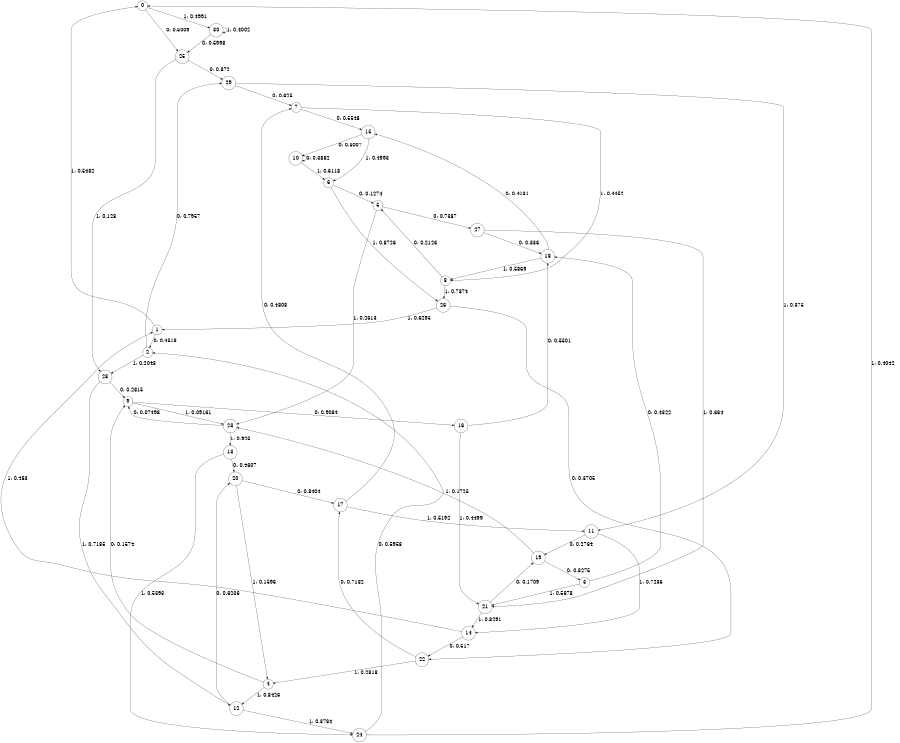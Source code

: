 digraph "ch21faceL6" {
size = "6,8.5";
ratio = "fill";
node [shape = circle];
node [fontsize = 24];
edge [fontsize = 24];
0 -> 25 [label = "0: 0.5009   "];
0 -> 30 [label = "1: 0.4991   "];
1 -> 2 [label = "0: 0.4518   "];
1 -> 0 [label = "1: 0.5482   "];
2 -> 29 [label = "0: 0.7957   "];
2 -> 28 [label = "1: 0.2043   "];
3 -> 18 [label = "0: 0.4322   "];
3 -> 21 [label = "1: 0.5678   "];
4 -> 9 [label = "0: 0.1574   "];
4 -> 12 [label = "1: 0.8426   "];
5 -> 27 [label = "0: 0.7387   "];
5 -> 23 [label = "1: 0.2613   "];
6 -> 5 [label = "0: 0.1274   "];
6 -> 26 [label = "1: 0.8726   "];
7 -> 15 [label = "0: 0.5548   "];
7 -> 8 [label = "1: 0.4452   "];
8 -> 5 [label = "0: 0.2126   "];
8 -> 26 [label = "1: 0.7874   "];
9 -> 16 [label = "0: 0.9084   "];
9 -> 23 [label = "1: 0.09161  "];
10 -> 10 [label = "0: 0.3882   "];
10 -> 6 [label = "1: 0.6118   "];
11 -> 19 [label = "0: 0.2764   "];
11 -> 14 [label = "1: 0.7236   "];
12 -> 20 [label = "0: 0.6236   "];
12 -> 24 [label = "1: 0.3764   "];
13 -> 20 [label = "0: 0.4607   "];
13 -> 24 [label = "1: 0.5393   "];
14 -> 22 [label = "0: 0.517    "];
14 -> 1 [label = "1: 0.483    "];
15 -> 10 [label = "0: 0.5007   "];
15 -> 6 [label = "1: 0.4993   "];
16 -> 18 [label = "0: 0.5501   "];
16 -> 21 [label = "1: 0.4499   "];
17 -> 7 [label = "0: 0.4808   "];
17 -> 11 [label = "1: 0.5192   "];
18 -> 15 [label = "0: 0.4131   "];
18 -> 8 [label = "1: 0.5869   "];
19 -> 3 [label = "0: 0.8275   "];
19 -> 23 [label = "1: 0.1725   "];
20 -> 17 [label = "0: 0.8404   "];
20 -> 4 [label = "1: 0.1596   "];
21 -> 19 [label = "0: 0.1709   "];
21 -> 14 [label = "1: 0.8291   "];
22 -> 17 [label = "0: 0.7182   "];
22 -> 4 [label = "1: 0.2818   "];
23 -> 9 [label = "0: 0.07498  "];
23 -> 13 [label = "1: 0.925    "];
24 -> 2 [label = "0: 0.5958   "];
24 -> 0 [label = "1: 0.4042   "];
25 -> 29 [label = "0: 0.872    "];
25 -> 28 [label = "1: 0.128    "];
26 -> 22 [label = "0: 0.3705   "];
26 -> 1 [label = "1: 0.6295   "];
27 -> 18 [label = "0: 0.336    "];
27 -> 21 [label = "1: 0.664    "];
28 -> 9 [label = "0: 0.2815   "];
28 -> 12 [label = "1: 0.7185   "];
29 -> 7 [label = "0: 0.625    "];
29 -> 11 [label = "1: 0.375    "];
30 -> 25 [label = "0: 0.5998   "];
30 -> 30 [label = "1: 0.4002   "];
}